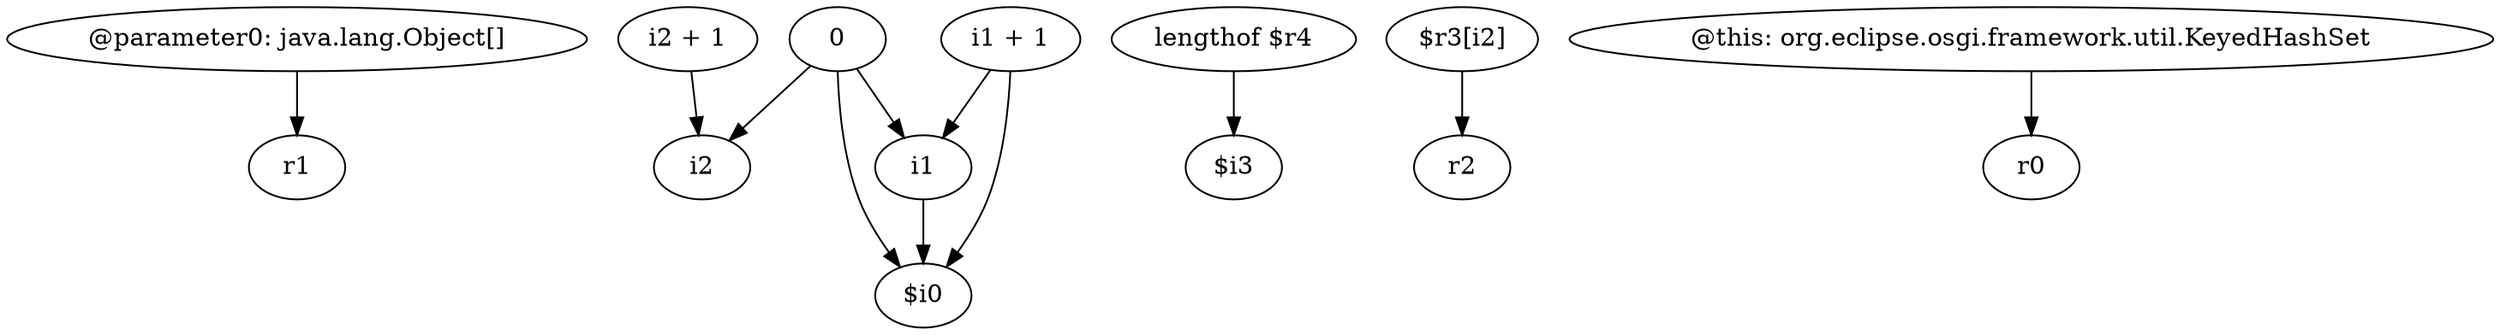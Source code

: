 digraph g {
0[label="@parameter0: java.lang.Object[]"]
1[label="r1"]
0->1[label=""]
2[label="0"]
3[label="i2"]
2->3[label=""]
4[label="$i0"]
2->4[label=""]
5[label="i1"]
2->5[label=""]
6[label="i2 + 1"]
6->3[label=""]
5->4[label=""]
7[label="lengthof $r4"]
8[label="$i3"]
7->8[label=""]
9[label="i1 + 1"]
9->4[label=""]
9->5[label=""]
10[label="$r3[i2]"]
11[label="r2"]
10->11[label=""]
12[label="@this: org.eclipse.osgi.framework.util.KeyedHashSet"]
13[label="r0"]
12->13[label=""]
}